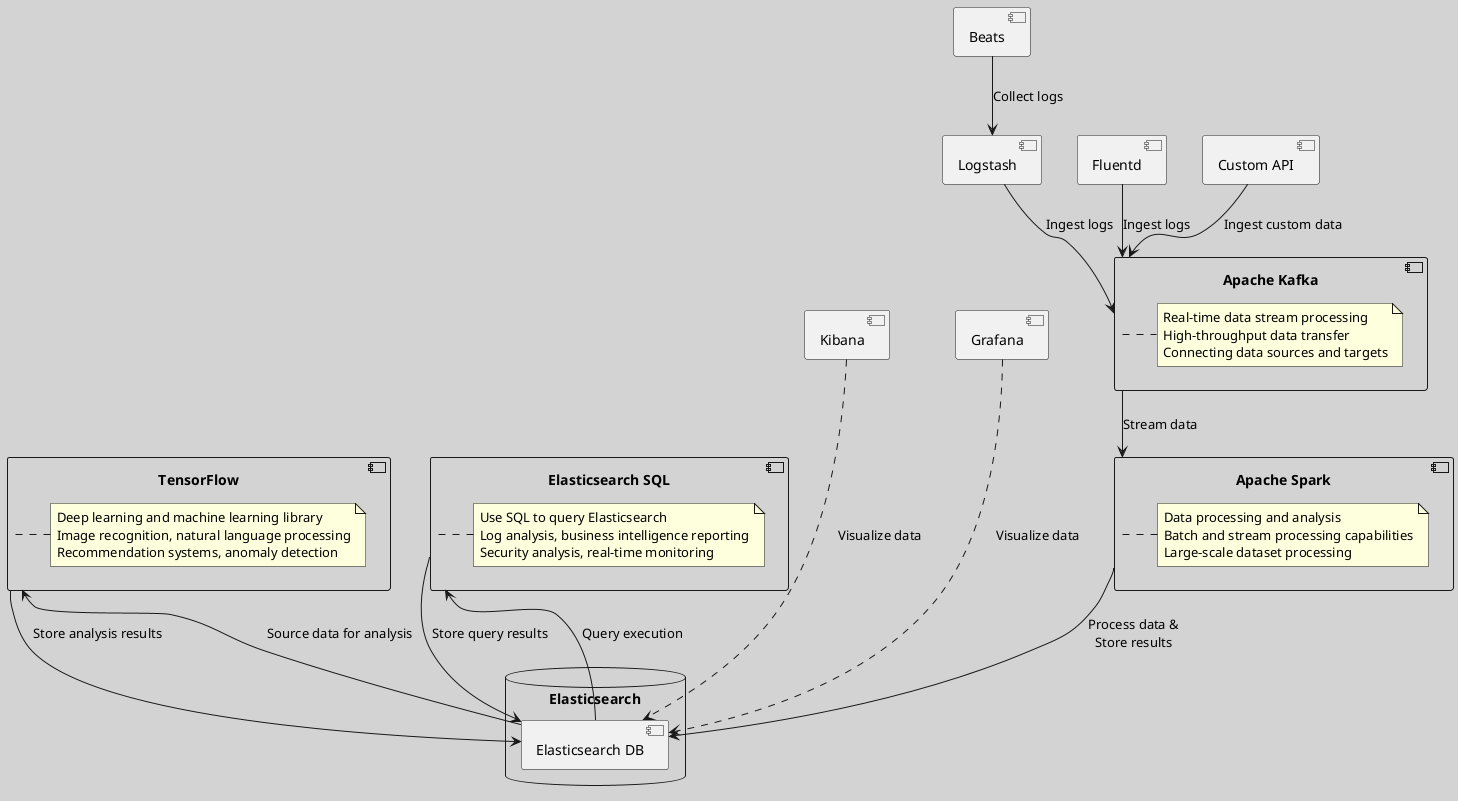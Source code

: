 @startuml
skinparam backgroundColor #D3D3D3

component "Logstash" as Logstash
component "Fluentd" as Fluentd
component "Custom API" as CustomAPI
component "Beats" as Beats

component "Apache Kafka" as Kafka {
    note right of Kafka
      Real-time data stream processing
      High-throughput data transfer
      Connecting data sources and targets
    end note
}
component "Apache Spark" as Spark {
    note right of Spark
      Data processing and analysis
      Batch and stream processing capabilities
      Large-scale dataset processing
    end note
}

component "TensorFlow" as TensorFlow {
    note right of TensorFlow
      Deep learning and machine learning library
      Image recognition, natural language processing
      Recommendation systems, anomaly detection
    end note
}
component "Elasticsearch SQL" as ESSQL {
    note right of ESSQL
      Use SQL to query Elasticsearch
      Log analysis, business intelligence reporting
      Security analysis, real-time monitoring
    end note
}
component "Kibana" as Kibana
component "Grafana" as Grafana

database "Elasticsearch" {
    [Elasticsearch DB]
}

Beats --> Logstash : Collect logs
Logstash --> Kafka : Ingest logs
Fluentd --> Kafka : Ingest logs
CustomAPI --> Kafka : Ingest custom data

Kafka --> Spark : Stream data

Spark --> [Elasticsearch DB] : Process data &\nStore results

[Elasticsearch DB] --> TensorFlow : Source data for analysis
TensorFlow --> [Elasticsearch DB] : Store analysis results
[Elasticsearch DB] --> ESSQL : Query execution
ESSQL --> [Elasticsearch DB] : Store query results
Kibana -.-> [Elasticsearch DB] : Visualize data
Grafana -.-> [Elasticsearch DB] : Visualize data

@enduml
